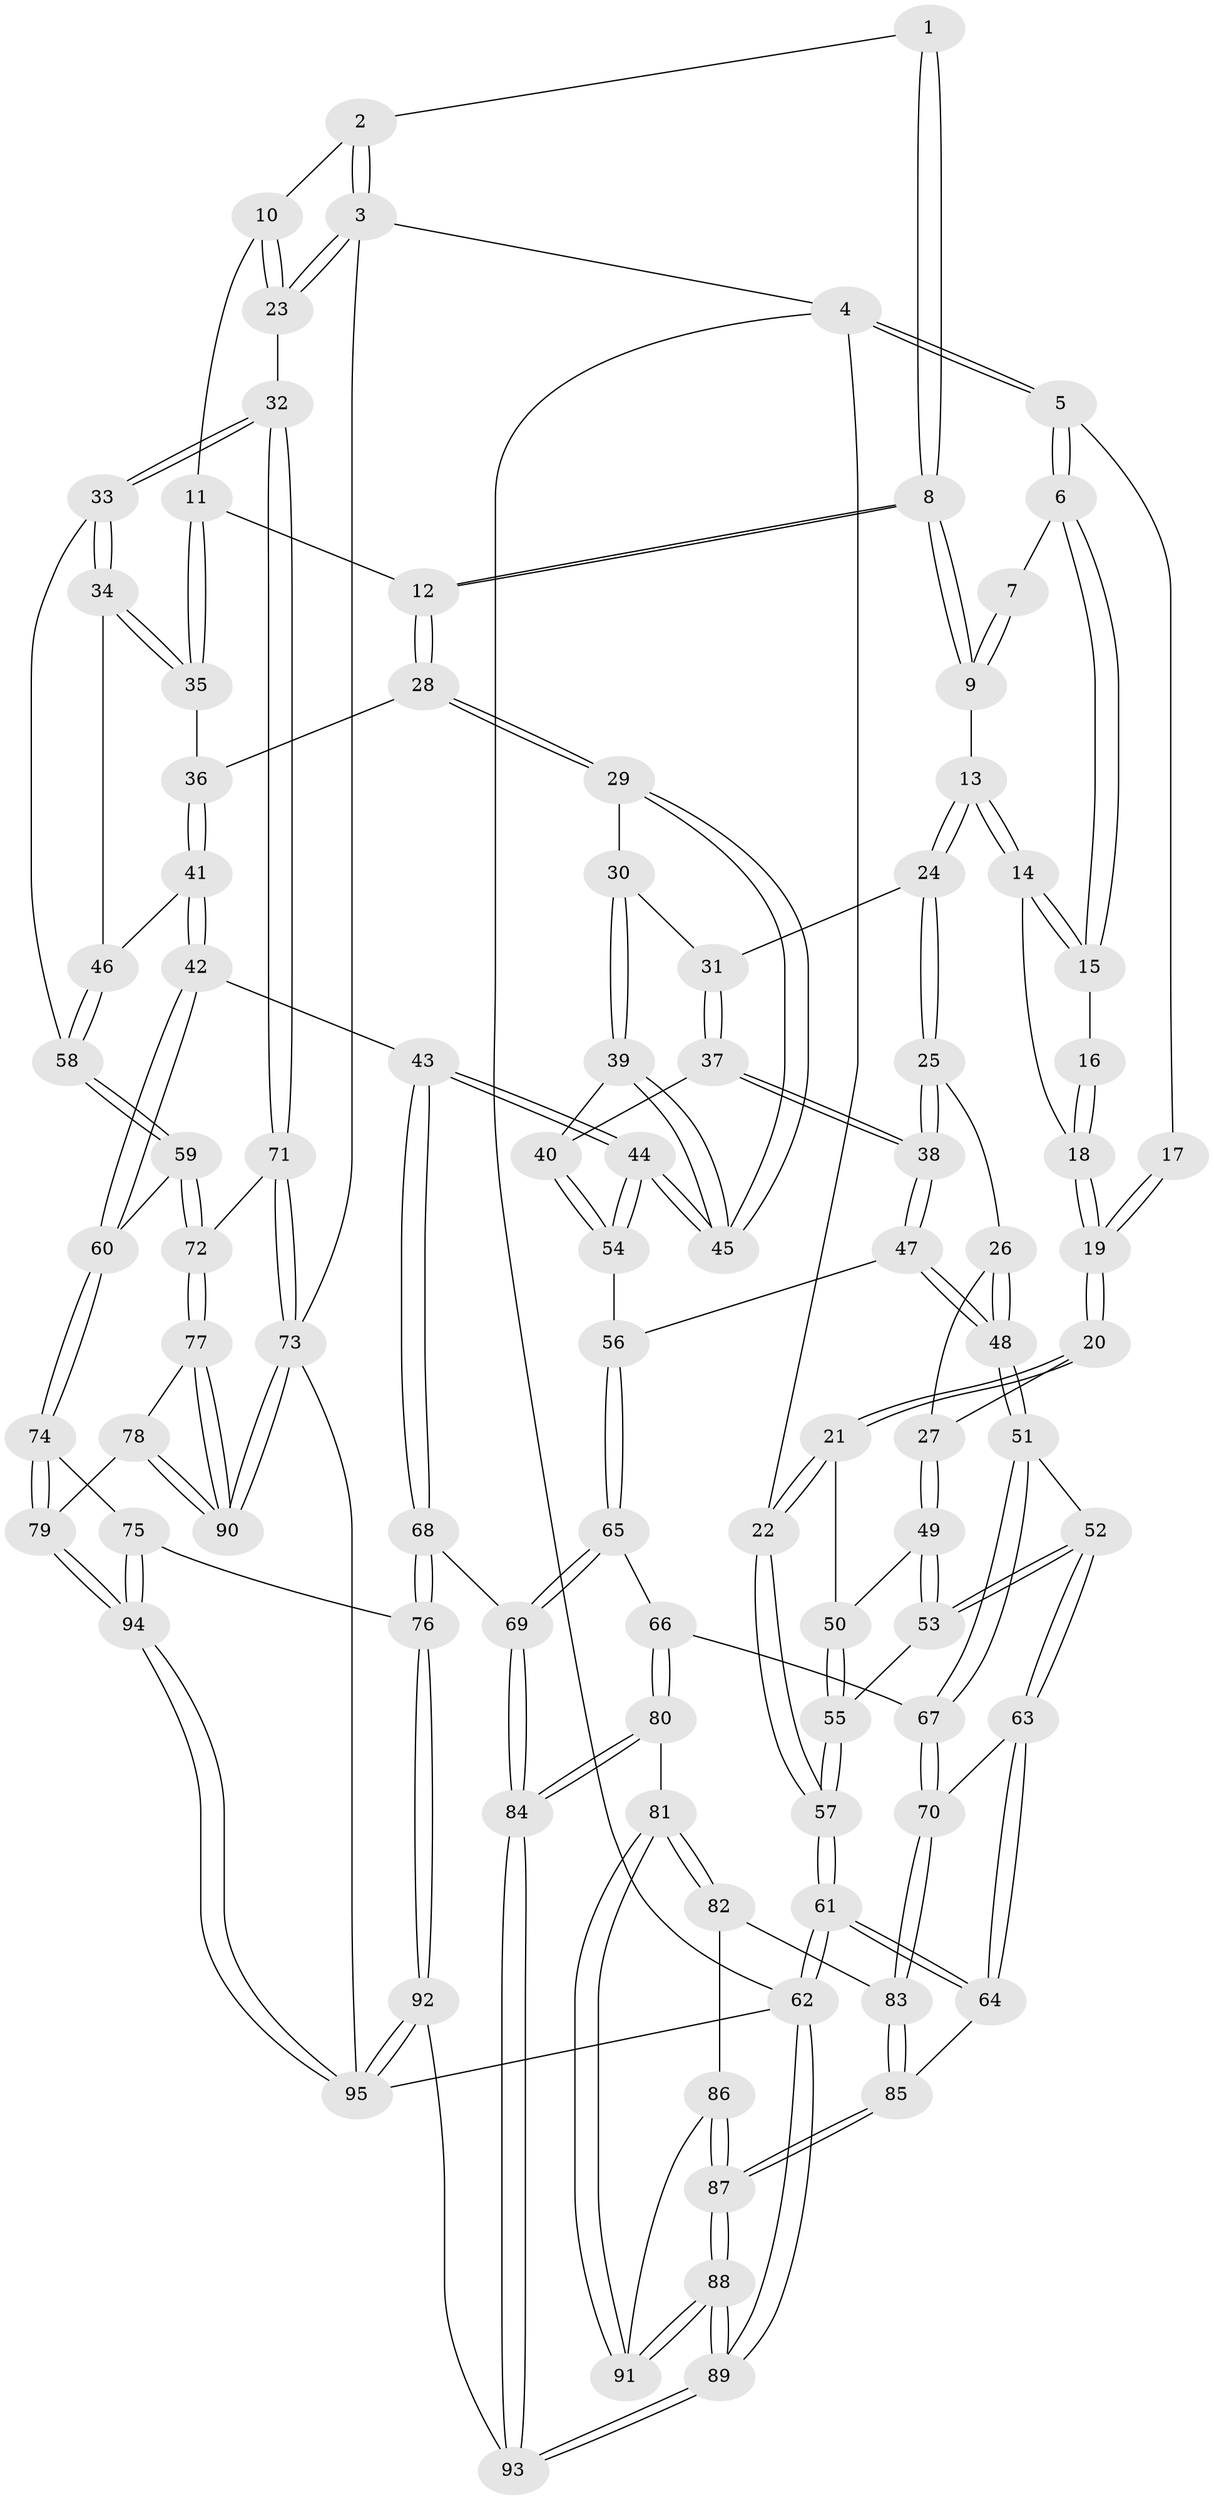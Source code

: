// coarse degree distribution, {3: 0.6379310344827587, 5: 0.08620689655172414, 4: 0.1206896551724138, 2: 0.10344827586206896, 6: 0.05172413793103448}
// Generated by graph-tools (version 1.1) at 2025/54/03/04/25 22:54:33]
// undirected, 95 vertices, 234 edges
graph export_dot {
  node [color=gray90,style=filled];
  1 [pos="+0.7092864443442924+0"];
  2 [pos="+0.7426508977688775+0"];
  3 [pos="+1+0"];
  4 [pos="+0+0"];
  5 [pos="+0+0"];
  6 [pos="+0.31031034031318644+0"];
  7 [pos="+0.4532051607310367+0"];
  8 [pos="+0.6403860963313366+0.17760922270684473"];
  9 [pos="+0.5418072412687741+0.14575937254079152"];
  10 [pos="+0.8274601174592804+0.15492234275605318"];
  11 [pos="+0.7370128446223214+0.1978870010326137"];
  12 [pos="+0.648660887734999+0.18935793396384396"];
  13 [pos="+0.36603875362603694+0.1663065055827076"];
  14 [pos="+0.3454370565941819+0.13559451397920788"];
  15 [pos="+0.33157488579145167+0.07470662476171946"];
  16 [pos="+0.1742611589560226+0.09851533116304079"];
  17 [pos="+0.15521294741140412+0.07835725627490055"];
  18 [pos="+0.1807444646059361+0.17206086054452954"];
  19 [pos="+0.10459657526106483+0.22936509982915324"];
  20 [pos="+0.09039863786569245+0.24164456262983172"];
  21 [pos="+0+0.16713051918870425"];
  22 [pos="+0+0.1276570753423017"];
  23 [pos="+1+0.13905029968719582"];
  24 [pos="+0.3563646046005802+0.2361538105197039"];
  25 [pos="+0.2418350719279737+0.357948377990056"];
  26 [pos="+0.23684867131734985+0.35922048782261934"];
  27 [pos="+0.2161839859953988+0.3599238278189921"];
  28 [pos="+0.6099941307339185+0.30200935690280795"];
  29 [pos="+0.58189165255859+0.3323642270015273"];
  30 [pos="+0.5055376392873487+0.33325026867658364"];
  31 [pos="+0.41996238276794057+0.2944595037253353"];
  32 [pos="+1+0.41208138947890494"];
  33 [pos="+1+0.41235738622509477"];
  34 [pos="+0.8611591919709201+0.3817871733071515"];
  35 [pos="+0.8286519343739777+0.3549070335026306"];
  36 [pos="+0.6999543406531482+0.376368973090191"];
  37 [pos="+0.40035639750511304+0.4365366538722656"];
  38 [pos="+0.3635634831777588+0.4468500130075674"];
  39 [pos="+0.4315268879970382+0.43844929281395734"];
  40 [pos="+0.4286476862365856+0.43903739593279684"];
  41 [pos="+0.7274797948246691+0.5042694036624689"];
  42 [pos="+0.650794164808331+0.6082356717677233"];
  43 [pos="+0.6334834170116903+0.6077925765117583"];
  44 [pos="+0.6129052655740608+0.5888673637994197"];
  45 [pos="+0.5777221823240264+0.49469239640899143"];
  46 [pos="+0.7389087792141092+0.4973731232336641"];
  47 [pos="+0.3516101895247461+0.5656505034671885"];
  48 [pos="+0.280912578234571+0.5841654227872338"];
  49 [pos="+0.2132480839898265+0.363651095957448"];
  50 [pos="+0.04604446235402104+0.42302520589036946"];
  51 [pos="+0.2776474827713968+0.5863494660908694"];
  52 [pos="+0.17590209099221318+0.5974140380527505"];
  53 [pos="+0.13544916263500276+0.5392829432383045"];
  54 [pos="+0.4569473311386813+0.5776716884398814"];
  55 [pos="+0.05788727922552316+0.526457051060937"];
  56 [pos="+0.392509140266623+0.5880793356946117"];
  57 [pos="+0+0.6464823259062439"];
  58 [pos="+0.9509223285085573+0.5391783225814929"];
  59 [pos="+0.7841867967474127+0.6896635569315333"];
  60 [pos="+0.7787669176054504+0.6901088974399592"];
  61 [pos="+0+0.694685616799468"];
  62 [pos="+0+1"];
  63 [pos="+0.1564717907730342+0.6588911223341937"];
  64 [pos="+0+0.7263136099733745"];
  65 [pos="+0.39346840214015355+0.7644774119831429"];
  66 [pos="+0.3150540627601597+0.7550748900476114"];
  67 [pos="+0.31400993563234886+0.7548113587777576"];
  68 [pos="+0.497435541565476+0.812177497364925"];
  69 [pos="+0.46302185951929975+0.811831038768162"];
  70 [pos="+0.20704000471881287+0.7776324679418796"];
  71 [pos="+1+0.6435800135640847"];
  72 [pos="+0.9092405360525876+0.7554926252167157"];
  73 [pos="+1+0.8994875311151662"];
  74 [pos="+0.7705615049142707+0.7338138624054588"];
  75 [pos="+0.6823999229007747+0.9031806641102311"];
  76 [pos="+0.5349239719751527+0.8603334442804441"];
  77 [pos="+0.9271002395618555+0.8374272274156598"];
  78 [pos="+0.8735038560579658+0.9602201973909931"];
  79 [pos="+0.8644701169459096+0.9682126492675279"];
  80 [pos="+0.2929489635221114+0.9207684097458013"];
  81 [pos="+0.2750532513824166+0.9175237558815218"];
  82 [pos="+0.20325891673933266+0.8047278990734641"];
  83 [pos="+0.1998558537063909+0.7898472722111997"];
  84 [pos="+0.3512926860968602+0.9427254518289447"];
  85 [pos="+0.08692070094667192+0.8233690032485383"];
  86 [pos="+0.18408730798446096+0.8688635254429876"];
  87 [pos="+0.07807949785395209+0.96427070552927"];
  88 [pos="+0.03499434976558466+1"];
  89 [pos="+0+1"];
  90 [pos="+1+0.8996162093983852"];
  91 [pos="+0.19234765053929817+0.974266986648045"];
  92 [pos="+0.5031038740604775+1"];
  93 [pos="+0.38459176739217177+1"];
  94 [pos="+0.796553579298576+1"];
  95 [pos="+0.785074553537411+1"];
  1 -- 2;
  1 -- 8;
  1 -- 8;
  2 -- 3;
  2 -- 3;
  2 -- 10;
  3 -- 4;
  3 -- 23;
  3 -- 23;
  3 -- 73;
  4 -- 5;
  4 -- 5;
  4 -- 22;
  4 -- 62;
  5 -- 6;
  5 -- 6;
  5 -- 17;
  6 -- 7;
  6 -- 15;
  6 -- 15;
  7 -- 9;
  7 -- 9;
  8 -- 9;
  8 -- 9;
  8 -- 12;
  8 -- 12;
  9 -- 13;
  10 -- 11;
  10 -- 23;
  10 -- 23;
  11 -- 12;
  11 -- 35;
  11 -- 35;
  12 -- 28;
  12 -- 28;
  13 -- 14;
  13 -- 14;
  13 -- 24;
  13 -- 24;
  14 -- 15;
  14 -- 15;
  14 -- 18;
  15 -- 16;
  16 -- 18;
  16 -- 18;
  17 -- 19;
  17 -- 19;
  18 -- 19;
  18 -- 19;
  19 -- 20;
  19 -- 20;
  20 -- 21;
  20 -- 21;
  20 -- 27;
  21 -- 22;
  21 -- 22;
  21 -- 50;
  22 -- 57;
  22 -- 57;
  23 -- 32;
  24 -- 25;
  24 -- 25;
  24 -- 31;
  25 -- 26;
  25 -- 38;
  25 -- 38;
  26 -- 27;
  26 -- 48;
  26 -- 48;
  27 -- 49;
  27 -- 49;
  28 -- 29;
  28 -- 29;
  28 -- 36;
  29 -- 30;
  29 -- 45;
  29 -- 45;
  30 -- 31;
  30 -- 39;
  30 -- 39;
  31 -- 37;
  31 -- 37;
  32 -- 33;
  32 -- 33;
  32 -- 71;
  32 -- 71;
  33 -- 34;
  33 -- 34;
  33 -- 58;
  34 -- 35;
  34 -- 35;
  34 -- 46;
  35 -- 36;
  36 -- 41;
  36 -- 41;
  37 -- 38;
  37 -- 38;
  37 -- 40;
  38 -- 47;
  38 -- 47;
  39 -- 40;
  39 -- 45;
  39 -- 45;
  40 -- 54;
  40 -- 54;
  41 -- 42;
  41 -- 42;
  41 -- 46;
  42 -- 43;
  42 -- 60;
  42 -- 60;
  43 -- 44;
  43 -- 44;
  43 -- 68;
  43 -- 68;
  44 -- 45;
  44 -- 45;
  44 -- 54;
  44 -- 54;
  46 -- 58;
  46 -- 58;
  47 -- 48;
  47 -- 48;
  47 -- 56;
  48 -- 51;
  48 -- 51;
  49 -- 50;
  49 -- 53;
  49 -- 53;
  50 -- 55;
  50 -- 55;
  51 -- 52;
  51 -- 67;
  51 -- 67;
  52 -- 53;
  52 -- 53;
  52 -- 63;
  52 -- 63;
  53 -- 55;
  54 -- 56;
  55 -- 57;
  55 -- 57;
  56 -- 65;
  56 -- 65;
  57 -- 61;
  57 -- 61;
  58 -- 59;
  58 -- 59;
  59 -- 60;
  59 -- 72;
  59 -- 72;
  60 -- 74;
  60 -- 74;
  61 -- 62;
  61 -- 62;
  61 -- 64;
  61 -- 64;
  62 -- 89;
  62 -- 89;
  62 -- 95;
  63 -- 64;
  63 -- 64;
  63 -- 70;
  64 -- 85;
  65 -- 66;
  65 -- 69;
  65 -- 69;
  66 -- 67;
  66 -- 80;
  66 -- 80;
  67 -- 70;
  67 -- 70;
  68 -- 69;
  68 -- 76;
  68 -- 76;
  69 -- 84;
  69 -- 84;
  70 -- 83;
  70 -- 83;
  71 -- 72;
  71 -- 73;
  71 -- 73;
  72 -- 77;
  72 -- 77;
  73 -- 90;
  73 -- 90;
  73 -- 95;
  74 -- 75;
  74 -- 79;
  74 -- 79;
  75 -- 76;
  75 -- 94;
  75 -- 94;
  76 -- 92;
  76 -- 92;
  77 -- 78;
  77 -- 90;
  77 -- 90;
  78 -- 79;
  78 -- 90;
  78 -- 90;
  79 -- 94;
  79 -- 94;
  80 -- 81;
  80 -- 84;
  80 -- 84;
  81 -- 82;
  81 -- 82;
  81 -- 91;
  81 -- 91;
  82 -- 83;
  82 -- 86;
  83 -- 85;
  83 -- 85;
  84 -- 93;
  84 -- 93;
  85 -- 87;
  85 -- 87;
  86 -- 87;
  86 -- 87;
  86 -- 91;
  87 -- 88;
  87 -- 88;
  88 -- 89;
  88 -- 89;
  88 -- 91;
  88 -- 91;
  89 -- 93;
  89 -- 93;
  92 -- 93;
  92 -- 95;
  92 -- 95;
  94 -- 95;
  94 -- 95;
}

